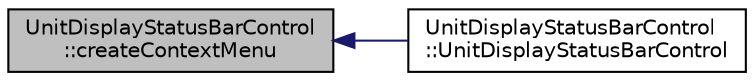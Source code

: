 digraph "UnitDisplayStatusBarControl::createContextMenu"
{
  edge [fontname="Helvetica",fontsize="10",labelfontname="Helvetica",labelfontsize="10"];
  node [fontname="Helvetica",fontsize="10",shape=record];
  rankdir="LR";
  Node14 [label="UnitDisplayStatusBarControl\l::createContextMenu",height=0.2,width=0.4,color="black", fillcolor="grey75", style="filled", fontcolor="black"];
  Node14 -> Node15 [dir="back",color="midnightblue",fontsize="10",style="solid",fontname="Helvetica"];
  Node15 [label="UnitDisplayStatusBarControl\l::UnitDisplayStatusBarControl",height=0.2,width=0.4,color="black", fillcolor="white", style="filled",URL="$class_unit_display_status_bar_control.html#aa4a399de0d0d93dedf44bcb328f78131"];
}
